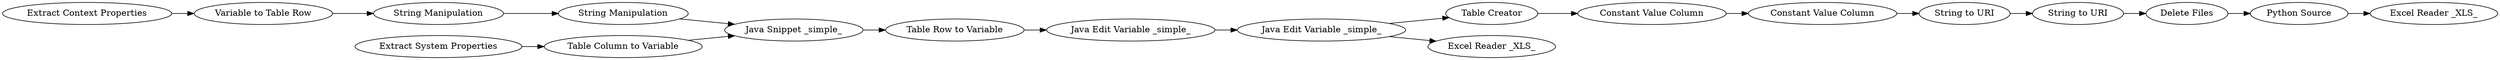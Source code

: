 digraph {
	"-3182745783138498697_3" [label="Extract Context Properties"]
	"-1105532918353083311_426" [label="Java Edit Variable _simple_"]
	"-3182745783138498697_46" [label="Java Snippet _simple_"]
	"-3182745783138498697_47" [label="String Manipulation"]
	"-1105532918353083311_434" [label="Delete Files"]
	"-1105532918353083311_81" [label="Java Edit Variable _simple_"]
	"-3182745783138498697_51" [label="Table Row to Variable"]
	"-1105532918353083311_430" [label="String to URI"]
	"-1105532918353083311_428" [label="Constant Value Column"]
	"-3182745783138498697_52" [label="Variable to Table Row"]
	"-3182745783138498697_48" [label="String Manipulation"]
	"-1105532918353083311_433" [label="Excel Reader _XLS_"]
	"-3182745783138498697_7" [label="Extract System Properties"]
	"-1105532918353083311_429" [label="Constant Value Column"]
	"-3182745783138498697_53" [label="Table Column to Variable"]
	"-1105532918353083311_427" [label="Table Creator"]
	"-1105532918353083311_431" [label="String to URI"]
	"-1105532918353083311_432" [label="Excel Reader _XLS_"]
	"-1105532918353083311_424" [label="Python Source"]
	"-1105532918353083311_431" -> "-1105532918353083311_434"
	"-3182745783138498697_53" -> "-3182745783138498697_46"
	"-3182745783138498697_47" -> "-3182745783138498697_46"
	"-3182745783138498697_52" -> "-3182745783138498697_48"
	"-3182745783138498697_3" -> "-3182745783138498697_52"
	"-1105532918353083311_427" -> "-1105532918353083311_428"
	"-1105532918353083311_424" -> "-1105532918353083311_433"
	"-1105532918353083311_434" -> "-1105532918353083311_424"
	"-1105532918353083311_428" -> "-1105532918353083311_429"
	"-1105532918353083311_426" -> "-1105532918353083311_427"
	"-3182745783138498697_51" -> "-1105532918353083311_81"
	"-1105532918353083311_426" -> "-1105532918353083311_432"
	"-1105532918353083311_81" -> "-1105532918353083311_426"
	"-1105532918353083311_429" -> "-1105532918353083311_430"
	"-3182745783138498697_46" -> "-3182745783138498697_51"
	"-1105532918353083311_430" -> "-1105532918353083311_431"
	"-3182745783138498697_48" -> "-3182745783138498697_47"
	"-3182745783138498697_7" -> "-3182745783138498697_53"
	rankdir=LR
}
